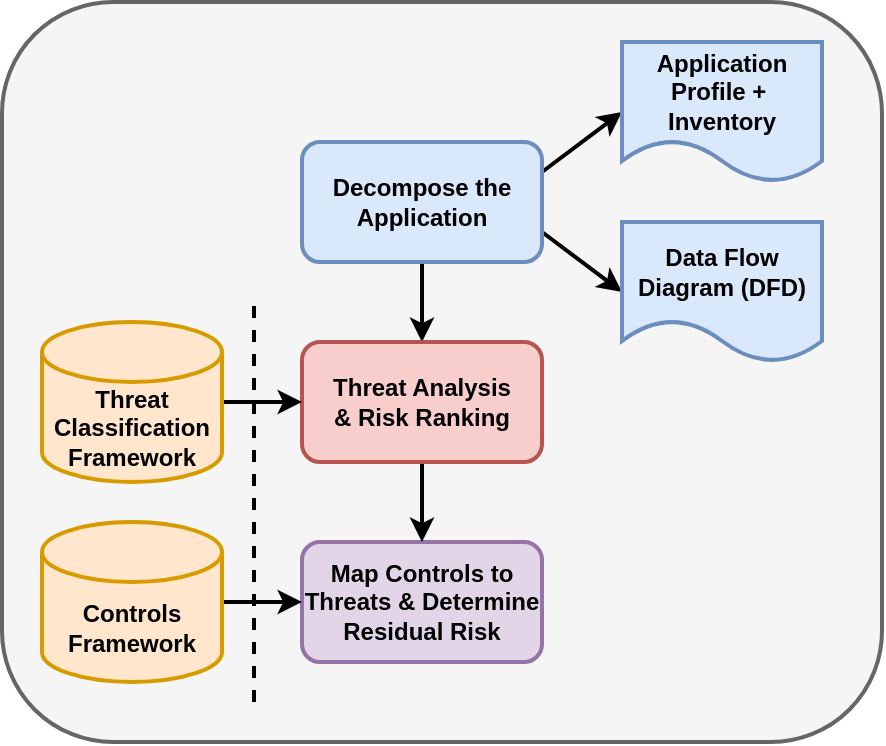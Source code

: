 <mxfile version="20.2.3" type="device"><diagram id="yNnp5tcpNByYnJOFL2xR" name="Page-1"><mxGraphModel dx="858" dy="678" grid="1" gridSize="10" guides="1" tooltips="1" connect="1" arrows="1" fold="1" page="1" pageScale="1" pageWidth="850" pageHeight="1100" math="0" shadow="0"><root><mxCell id="0"/><mxCell id="1" parent="0"/><mxCell id="FPVmUrRN19j_00H_EIEF-15" value="" style="rounded=1;whiteSpace=wrap;html=1;fillColor=#f5f5f5;strokeColor=#666666;strokeWidth=2;fontStyle=1;fontColor=#333333;" vertex="1" parent="1"><mxGeometry x="90" y="90" width="440" height="370" as="geometry"/></mxCell><mxCell id="FPVmUrRN19j_00H_EIEF-7" style="edgeStyle=orthogonalEdgeStyle;rounded=0;orthogonalLoop=1;jettySize=auto;html=1;exitX=0.5;exitY=1;exitDx=0;exitDy=0;entryX=0.5;entryY=0;entryDx=0;entryDy=0;strokeWidth=2;" edge="1" parent="1" source="FPVmUrRN19j_00H_EIEF-1" target="FPVmUrRN19j_00H_EIEF-3"><mxGeometry relative="1" as="geometry"/></mxCell><mxCell id="FPVmUrRN19j_00H_EIEF-12" style="rounded=0;orthogonalLoop=1;jettySize=auto;html=1;exitX=1;exitY=0.25;exitDx=0;exitDy=0;entryX=0;entryY=0.5;entryDx=0;entryDy=0;strokeWidth=2;" edge="1" parent="1" source="FPVmUrRN19j_00H_EIEF-1" target="FPVmUrRN19j_00H_EIEF-4"><mxGeometry relative="1" as="geometry"/></mxCell><mxCell id="FPVmUrRN19j_00H_EIEF-13" style="edgeStyle=none;rounded=0;orthogonalLoop=1;jettySize=auto;html=1;exitX=1;exitY=0.75;exitDx=0;exitDy=0;entryX=0;entryY=0.5;entryDx=0;entryDy=0;strokeWidth=2;" edge="1" parent="1" source="FPVmUrRN19j_00H_EIEF-1" target="FPVmUrRN19j_00H_EIEF-5"><mxGeometry relative="1" as="geometry"/></mxCell><mxCell id="FPVmUrRN19j_00H_EIEF-1" value="Decompose the Application" style="rounded=1;whiteSpace=wrap;html=1;fillColor=#dae8fc;strokeColor=#6c8ebf;strokeWidth=2;fontStyle=1" vertex="1" parent="1"><mxGeometry x="240" y="160" width="120" height="60" as="geometry"/></mxCell><mxCell id="FPVmUrRN19j_00H_EIEF-2" value="Map Controls to Threats &amp;amp; Determine Residual Risk" style="rounded=1;whiteSpace=wrap;html=1;fillColor=#e1d5e7;strokeColor=#9673a6;strokeWidth=2;fontStyle=1" vertex="1" parent="1"><mxGeometry x="240" y="360" width="120" height="60" as="geometry"/></mxCell><mxCell id="FPVmUrRN19j_00H_EIEF-8" style="edgeStyle=orthogonalEdgeStyle;rounded=0;orthogonalLoop=1;jettySize=auto;html=1;exitX=0.5;exitY=1;exitDx=0;exitDy=0;entryX=0.5;entryY=0;entryDx=0;entryDy=0;strokeWidth=2;" edge="1" parent="1" source="FPVmUrRN19j_00H_EIEF-3" target="FPVmUrRN19j_00H_EIEF-2"><mxGeometry relative="1" as="geometry"/></mxCell><mxCell id="FPVmUrRN19j_00H_EIEF-3" value="Threat Analysis&lt;br&gt;&amp;amp; Risk Ranking" style="rounded=1;whiteSpace=wrap;html=1;fillColor=#f8cecc;strokeColor=#b85450;strokeWidth=2;fontStyle=1" vertex="1" parent="1"><mxGeometry x="240" y="260" width="120" height="60" as="geometry"/></mxCell><mxCell id="FPVmUrRN19j_00H_EIEF-4" value="Application&lt;br&gt;Profile +&amp;nbsp;&lt;br&gt;Inventory" style="shape=document;whiteSpace=wrap;html=1;boundedLbl=1;dashed=0;flipH=1;strokeWidth=2;fontStyle=1;fillColor=#dae8fc;strokeColor=#6c8ebf;" vertex="1" parent="1"><mxGeometry x="400" y="110" width="100" height="70" as="geometry"/></mxCell><mxCell id="FPVmUrRN19j_00H_EIEF-5" value="Data Flow&lt;br&gt;Diagram (DFD)" style="shape=document;whiteSpace=wrap;html=1;boundedLbl=1;dashed=0;flipH=1;strokeWidth=2;fontStyle=1;fillColor=#dae8fc;strokeColor=#6c8ebf;" vertex="1" parent="1"><mxGeometry x="400" y="200" width="100" height="70" as="geometry"/></mxCell><mxCell id="FPVmUrRN19j_00H_EIEF-11" style="edgeStyle=orthogonalEdgeStyle;rounded=0;orthogonalLoop=1;jettySize=auto;html=1;exitX=1;exitY=0.5;exitDx=0;exitDy=0;exitPerimeter=0;entryX=0;entryY=0.5;entryDx=0;entryDy=0;strokeWidth=2;" edge="1" parent="1" source="FPVmUrRN19j_00H_EIEF-6" target="FPVmUrRN19j_00H_EIEF-3"><mxGeometry relative="1" as="geometry"/></mxCell><mxCell id="FPVmUrRN19j_00H_EIEF-6" value="Threat Classification&lt;br&gt;Framework" style="shape=cylinder3;whiteSpace=wrap;html=1;boundedLbl=1;backgroundOutline=1;size=15;strokeWidth=2;fontStyle=1;fillColor=#ffe6cc;strokeColor=#d79b00;" vertex="1" parent="1"><mxGeometry x="110" y="250" width="90" height="80" as="geometry"/></mxCell><mxCell id="FPVmUrRN19j_00H_EIEF-10" style="edgeStyle=orthogonalEdgeStyle;rounded=0;orthogonalLoop=1;jettySize=auto;html=1;exitX=1;exitY=0.5;exitDx=0;exitDy=0;exitPerimeter=0;entryX=0;entryY=0.5;entryDx=0;entryDy=0;strokeWidth=2;" edge="1" parent="1" source="FPVmUrRN19j_00H_EIEF-9" target="FPVmUrRN19j_00H_EIEF-2"><mxGeometry relative="1" as="geometry"/></mxCell><mxCell id="FPVmUrRN19j_00H_EIEF-9" value="Controls&lt;br&gt;Framework" style="shape=cylinder3;whiteSpace=wrap;html=1;boundedLbl=1;backgroundOutline=1;size=15;strokeWidth=2;fontStyle=1;fillColor=#ffe6cc;strokeColor=#d79b00;" vertex="1" parent="1"><mxGeometry x="110" y="350" width="90" height="80" as="geometry"/></mxCell><mxCell id="FPVmUrRN19j_00H_EIEF-14" value="" style="endArrow=none;dashed=1;html=1;rounded=0;strokeWidth=2;" edge="1" parent="1"><mxGeometry width="50" height="50" relative="1" as="geometry"><mxPoint x="216" y="440" as="sourcePoint"/><mxPoint x="216" y="240" as="targetPoint"/></mxGeometry></mxCell></root></mxGraphModel></diagram></mxfile>